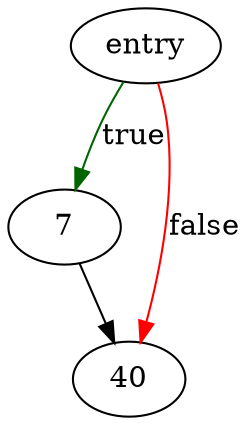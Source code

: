 digraph "heightOfSelect" {
	// Node definitions.
	2 [label=entry];
	7;
	40;

	// Edge definitions.
	2 -> 7 [
		color=darkgreen
		label=true
	];
	2 -> 40 [
		color=red
		label=false
	];
	7 -> 40;
}